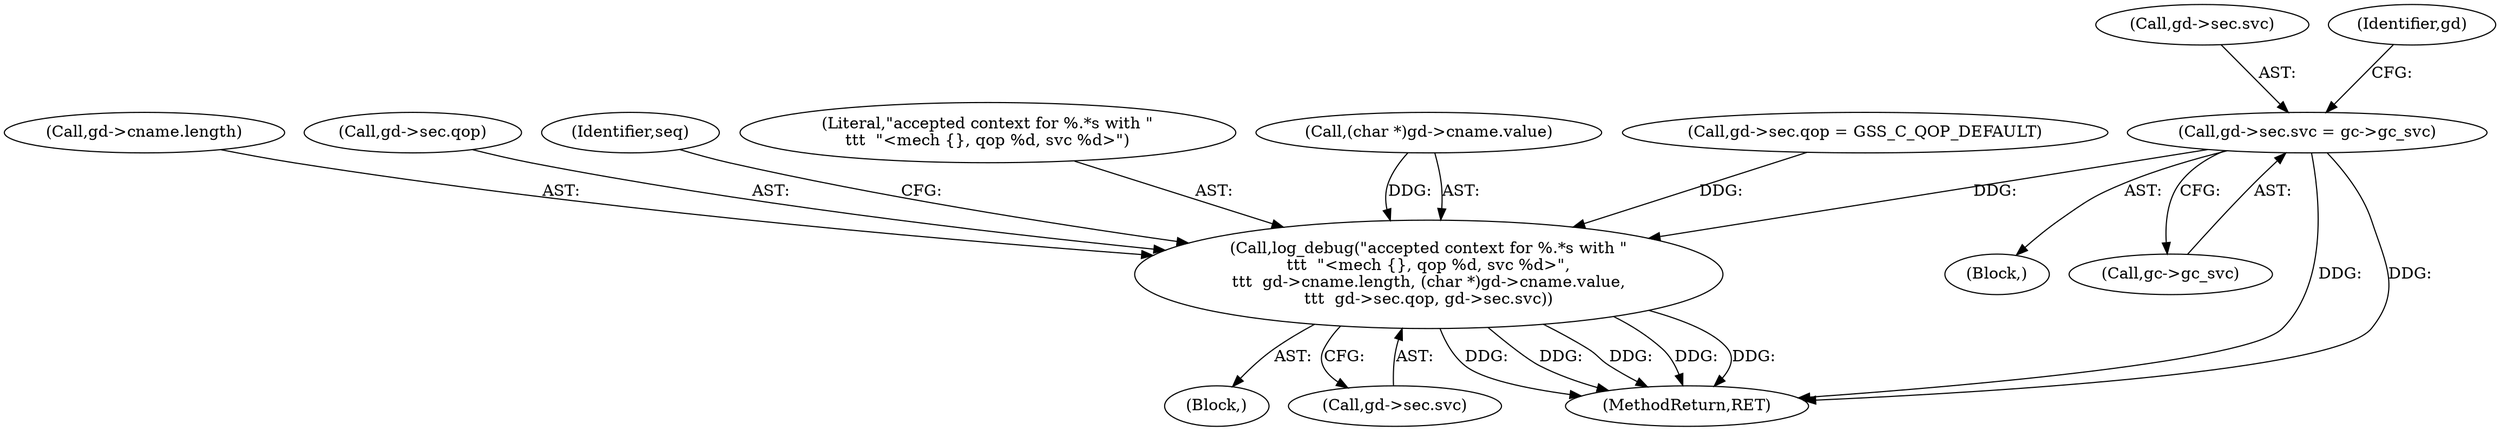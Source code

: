 digraph "0_krb5_5bb8a6b9c9eb8dd22bc9526751610aaa255ead9c_0@pointer" {
"1000303" [label="(Call,gd->sec.svc = gc->gc_svc)"];
"1000367" [label="(Call,log_debug(\"accepted context for %.*s with \"\n\t\t\t  \"<mech {}, qop %d, svc %d>\",\n\t\t\t  gd->cname.length, (char *)gd->cname.value,\n\t\t\t  gd->sec.qop, gd->sec.svc))"];
"1000369" [label="(Call,gd->cname.length)"];
"1000108" [label="(Block,)"];
"1000304" [label="(Call,gd->sec.svc)"];
"1000309" [label="(Call,gc->gc_svc)"];
"1000381" [label="(Call,gd->sec.qop)"];
"1000392" [label="(Identifier,seq)"];
"1000303" [label="(Call,gd->sec.svc = gc->gc_svc)"];
"1000314" [label="(Identifier,gd)"];
"1000368" [label="(Literal,\"accepted context for %.*s with \"\n\t\t\t  \"<mech {}, qop %d, svc %d>\")"];
"1000374" [label="(Call,(char *)gd->cname.value)"];
"1000296" [label="(Call,gd->sec.qop = GSS_C_QOP_DEFAULT)"];
"1000484" [label="(MethodReturn,RET)"];
"1000332" [label="(Block,)"];
"1000386" [label="(Call,gd->sec.svc)"];
"1000367" [label="(Call,log_debug(\"accepted context for %.*s with \"\n\t\t\t  \"<mech {}, qop %d, svc %d>\",\n\t\t\t  gd->cname.length, (char *)gd->cname.value,\n\t\t\t  gd->sec.qop, gd->sec.svc))"];
"1000303" -> "1000108"  [label="AST: "];
"1000303" -> "1000309"  [label="CFG: "];
"1000304" -> "1000303"  [label="AST: "];
"1000309" -> "1000303"  [label="AST: "];
"1000314" -> "1000303"  [label="CFG: "];
"1000303" -> "1000484"  [label="DDG: "];
"1000303" -> "1000484"  [label="DDG: "];
"1000303" -> "1000367"  [label="DDG: "];
"1000367" -> "1000332"  [label="AST: "];
"1000367" -> "1000386"  [label="CFG: "];
"1000368" -> "1000367"  [label="AST: "];
"1000369" -> "1000367"  [label="AST: "];
"1000374" -> "1000367"  [label="AST: "];
"1000381" -> "1000367"  [label="AST: "];
"1000386" -> "1000367"  [label="AST: "];
"1000392" -> "1000367"  [label="CFG: "];
"1000367" -> "1000484"  [label="DDG: "];
"1000367" -> "1000484"  [label="DDG: "];
"1000367" -> "1000484"  [label="DDG: "];
"1000367" -> "1000484"  [label="DDG: "];
"1000367" -> "1000484"  [label="DDG: "];
"1000374" -> "1000367"  [label="DDG: "];
"1000296" -> "1000367"  [label="DDG: "];
}
